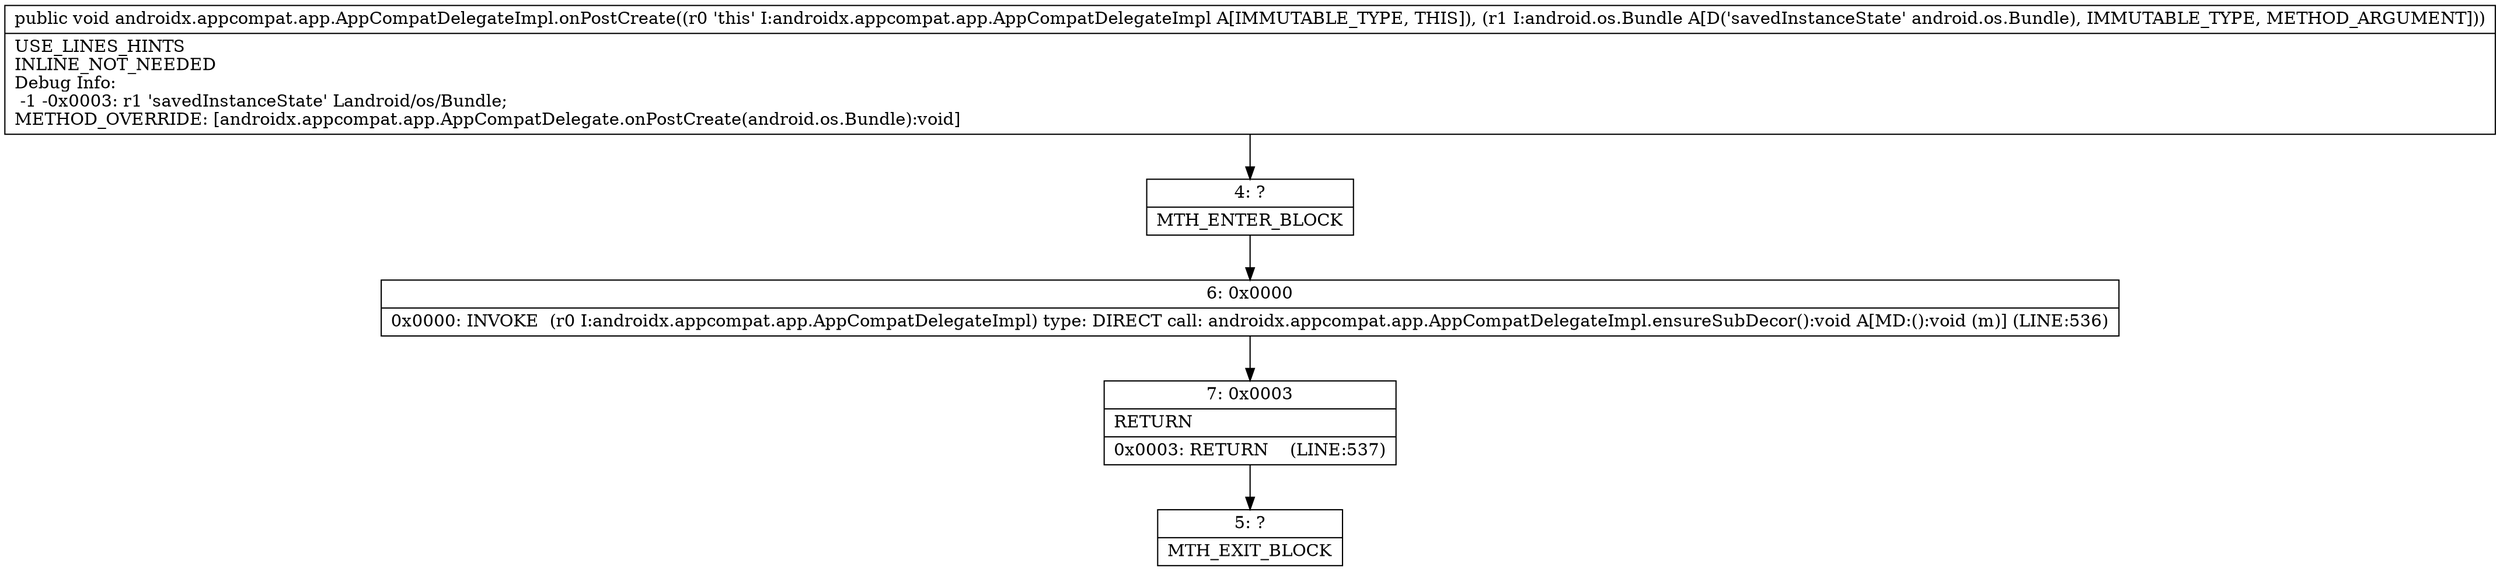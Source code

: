digraph "CFG forandroidx.appcompat.app.AppCompatDelegateImpl.onPostCreate(Landroid\/os\/Bundle;)V" {
Node_4 [shape=record,label="{4\:\ ?|MTH_ENTER_BLOCK\l}"];
Node_6 [shape=record,label="{6\:\ 0x0000|0x0000: INVOKE  (r0 I:androidx.appcompat.app.AppCompatDelegateImpl) type: DIRECT call: androidx.appcompat.app.AppCompatDelegateImpl.ensureSubDecor():void A[MD:():void (m)] (LINE:536)\l}"];
Node_7 [shape=record,label="{7\:\ 0x0003|RETURN\l|0x0003: RETURN    (LINE:537)\l}"];
Node_5 [shape=record,label="{5\:\ ?|MTH_EXIT_BLOCK\l}"];
MethodNode[shape=record,label="{public void androidx.appcompat.app.AppCompatDelegateImpl.onPostCreate((r0 'this' I:androidx.appcompat.app.AppCompatDelegateImpl A[IMMUTABLE_TYPE, THIS]), (r1 I:android.os.Bundle A[D('savedInstanceState' android.os.Bundle), IMMUTABLE_TYPE, METHOD_ARGUMENT]))  | USE_LINES_HINTS\lINLINE_NOT_NEEDED\lDebug Info:\l  \-1 \-0x0003: r1 'savedInstanceState' Landroid\/os\/Bundle;\lMETHOD_OVERRIDE: [androidx.appcompat.app.AppCompatDelegate.onPostCreate(android.os.Bundle):void]\l}"];
MethodNode -> Node_4;Node_4 -> Node_6;
Node_6 -> Node_7;
Node_7 -> Node_5;
}

